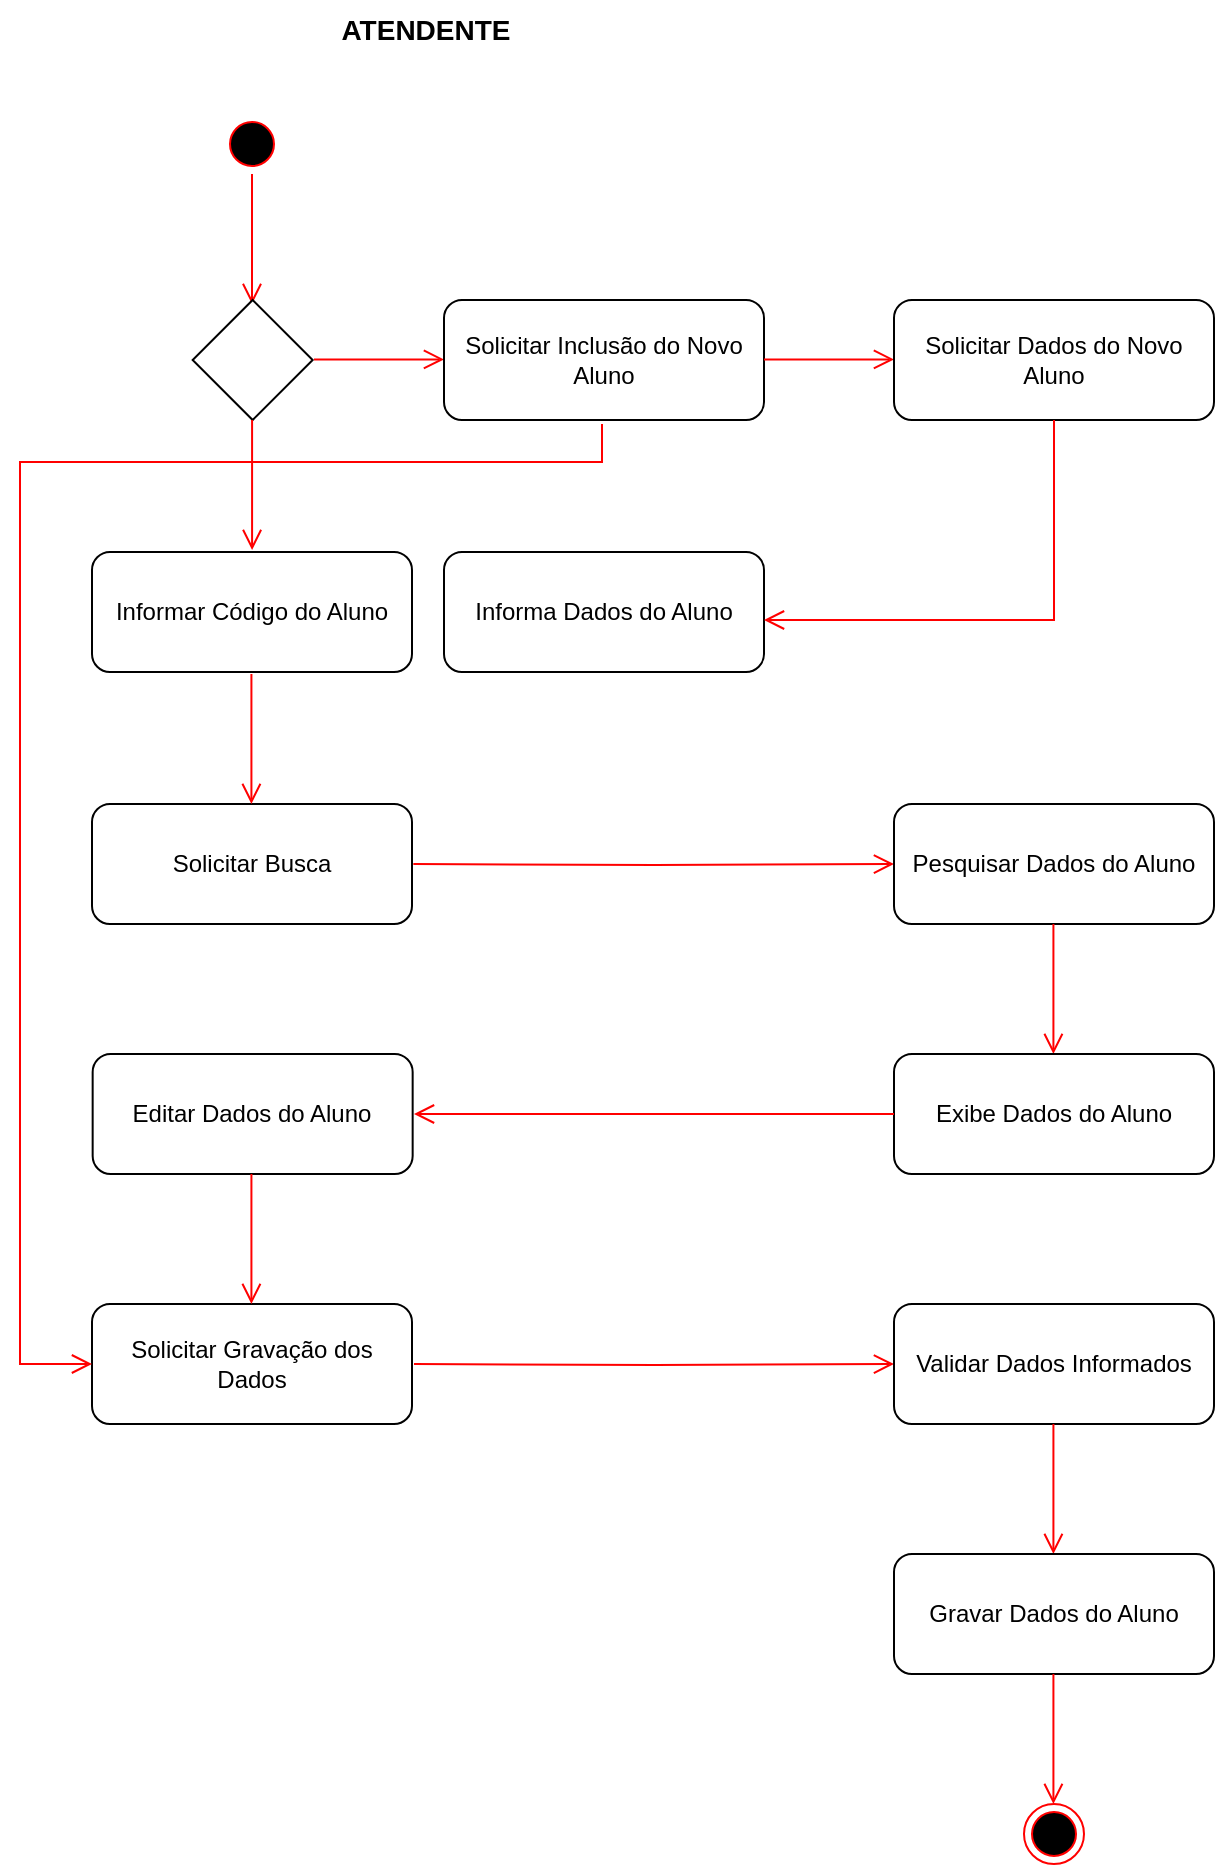 <mxfile version="18.0.6" type="github">
  <diagram id="qOKVFS1TaHOJEAsKqhCK" name="Page-1">
    <mxGraphModel dx="1470" dy="1495" grid="1" gridSize="10" guides="1" tooltips="1" connect="1" arrows="1" fold="1" page="1" pageScale="1" pageWidth="827" pageHeight="1169" math="0" shadow="0">
      <root>
        <mxCell id="0" />
        <mxCell id="1" parent="0" />
        <mxCell id="y-Nx_2vNeydvTT5IyFKc-3" value="Informar Código do Aluno" style="rounded=1;whiteSpace=wrap;html=1;shadow=0;" vertex="1" parent="1">
          <mxGeometry x="6" y="226" width="160" height="60" as="geometry" />
        </mxCell>
        <mxCell id="y-Nx_2vNeydvTT5IyFKc-10" value="Solicitar Busca" style="rounded=1;whiteSpace=wrap;html=1;shadow=0;" vertex="1" parent="1">
          <mxGeometry x="6" y="352" width="160" height="60" as="geometry" />
        </mxCell>
        <mxCell id="y-Nx_2vNeydvTT5IyFKc-11" value="&lt;b&gt;&lt;font style=&quot;font-size: 14px;&quot;&gt;ATENDENTE&lt;/font&gt;&lt;/b&gt;" style="text;html=1;strokeColor=none;fillColor=none;align=center;verticalAlign=middle;whiteSpace=wrap;rounded=0;shadow=0;glass=0;sketch=0;" vertex="1" parent="1">
          <mxGeometry x="100" y="-50" width="146" height="30" as="geometry" />
        </mxCell>
        <mxCell id="y-Nx_2vNeydvTT5IyFKc-14" value="" style="ellipse;html=1;shape=startState;fillColor=#000000;strokeColor=#ff0000;rounded=0;shadow=0;glass=0;sketch=0;" vertex="1" parent="1">
          <mxGeometry x="71" y="7" width="30" height="30" as="geometry" />
        </mxCell>
        <mxCell id="y-Nx_2vNeydvTT5IyFKc-15" value="" style="edgeStyle=orthogonalEdgeStyle;html=1;verticalAlign=bottom;endArrow=open;endSize=8;strokeColor=#ff0000;rounded=0;entryX=0.5;entryY=0;entryDx=0;entryDy=0;" edge="1" source="y-Nx_2vNeydvTT5IyFKc-14" parent="1">
          <mxGeometry relative="1" as="geometry">
            <mxPoint x="86" y="102.0" as="targetPoint" />
          </mxGeometry>
        </mxCell>
        <mxCell id="y-Nx_2vNeydvTT5IyFKc-20" value="" style="edgeStyle=orthogonalEdgeStyle;html=1;verticalAlign=bottom;endArrow=open;endSize=8;strokeColor=#ff0000;rounded=0;entryX=0.5;entryY=0;entryDx=0;entryDy=0;" edge="1" parent="1">
          <mxGeometry relative="1" as="geometry">
            <mxPoint x="85.71" y="352" as="targetPoint" />
            <mxPoint x="85.71" y="287" as="sourcePoint" />
          </mxGeometry>
        </mxCell>
        <mxCell id="y-Nx_2vNeydvTT5IyFKc-21" value="" style="edgeStyle=orthogonalEdgeStyle;html=1;verticalAlign=bottom;endArrow=open;endSize=8;strokeColor=#ff0000;rounded=0;entryX=0;entryY=0.5;entryDx=0;entryDy=0;" edge="1" parent="1" target="y-Nx_2vNeydvTT5IyFKc-23">
          <mxGeometry relative="1" as="geometry">
            <mxPoint x="231.666" y="382" as="targetPoint" />
            <mxPoint x="166.667" y="382" as="sourcePoint" />
          </mxGeometry>
        </mxCell>
        <mxCell id="y-Nx_2vNeydvTT5IyFKc-23" value="&lt;div style=&quot;background-color: transparent;&quot;&gt;Pesquisar Dados do Aluno&lt;/div&gt;" style="rounded=1;whiteSpace=wrap;html=1;shadow=0;" vertex="1" parent="1">
          <mxGeometry x="407" y="352" width="160" height="60" as="geometry" />
        </mxCell>
        <mxCell id="y-Nx_2vNeydvTT5IyFKc-24" value="" style="edgeStyle=orthogonalEdgeStyle;html=1;verticalAlign=bottom;endArrow=open;endSize=8;strokeColor=#ff0000;rounded=0;entryX=0.5;entryY=0;entryDx=0;entryDy=0;" edge="1" parent="1">
          <mxGeometry relative="1" as="geometry">
            <mxPoint x="486.71" y="477.0" as="targetPoint" />
            <mxPoint x="486.71" y="412" as="sourcePoint" />
          </mxGeometry>
        </mxCell>
        <mxCell id="y-Nx_2vNeydvTT5IyFKc-25" value="Exibe Dados do Aluno" style="rounded=1;whiteSpace=wrap;html=1;shadow=0;" vertex="1" parent="1">
          <mxGeometry x="407" y="477" width="160" height="60" as="geometry" />
        </mxCell>
        <mxCell id="y-Nx_2vNeydvTT5IyFKc-26" value="" style="edgeStyle=orthogonalEdgeStyle;html=1;verticalAlign=bottom;endArrow=open;endSize=8;strokeColor=#ff0000;rounded=0;exitX=0;exitY=0.5;exitDx=0;exitDy=0;" edge="1" parent="1" source="y-Nx_2vNeydvTT5IyFKc-25">
          <mxGeometry relative="1" as="geometry">
            <mxPoint x="166.997" y="507.0" as="targetPoint" />
            <mxPoint x="231.996" y="507.0" as="sourcePoint" />
          </mxGeometry>
        </mxCell>
        <mxCell id="y-Nx_2vNeydvTT5IyFKc-27" value="Editar Dados do Aluno" style="rounded=1;whiteSpace=wrap;html=1;shadow=0;" vertex="1" parent="1">
          <mxGeometry x="6.33" y="477" width="160" height="60" as="geometry" />
        </mxCell>
        <mxCell id="y-Nx_2vNeydvTT5IyFKc-28" value="Solicitar Gravação dos Dados" style="rounded=1;whiteSpace=wrap;html=1;shadow=0;" vertex="1" parent="1">
          <mxGeometry x="6" y="602" width="160" height="60" as="geometry" />
        </mxCell>
        <mxCell id="y-Nx_2vNeydvTT5IyFKc-29" value="" style="edgeStyle=orthogonalEdgeStyle;html=1;verticalAlign=bottom;endArrow=open;endSize=8;strokeColor=#ff0000;rounded=0;entryX=0.5;entryY=0;entryDx=0;entryDy=0;" edge="1" parent="1">
          <mxGeometry relative="1" as="geometry">
            <mxPoint x="85.71" y="602.0" as="targetPoint" />
            <mxPoint x="85.71" y="537" as="sourcePoint" />
          </mxGeometry>
        </mxCell>
        <mxCell id="y-Nx_2vNeydvTT5IyFKc-30" value="" style="edgeStyle=orthogonalEdgeStyle;html=1;verticalAlign=bottom;endArrow=open;endSize=8;strokeColor=#ff0000;rounded=0;entryX=0;entryY=0.5;entryDx=0;entryDy=0;" edge="1" parent="1" target="y-Nx_2vNeydvTT5IyFKc-31">
          <mxGeometry relative="1" as="geometry">
            <mxPoint x="231.996" y="632" as="targetPoint" />
            <mxPoint x="166.997" y="632" as="sourcePoint" />
          </mxGeometry>
        </mxCell>
        <mxCell id="y-Nx_2vNeydvTT5IyFKc-31" value="Validar Dados Informados" style="rounded=1;whiteSpace=wrap;html=1;shadow=0;" vertex="1" parent="1">
          <mxGeometry x="407" y="602" width="160" height="60" as="geometry" />
        </mxCell>
        <mxCell id="y-Nx_2vNeydvTT5IyFKc-32" value="" style="edgeStyle=orthogonalEdgeStyle;html=1;verticalAlign=bottom;endArrow=open;endSize=8;strokeColor=#ff0000;rounded=0;entryX=0.5;entryY=0;entryDx=0;entryDy=0;" edge="1" parent="1">
          <mxGeometry relative="1" as="geometry">
            <mxPoint x="486.71" y="727" as="targetPoint" />
            <mxPoint x="486.71" y="662" as="sourcePoint" />
          </mxGeometry>
        </mxCell>
        <mxCell id="y-Nx_2vNeydvTT5IyFKc-33" value="Gravar Dados do Aluno" style="rounded=1;whiteSpace=wrap;html=1;shadow=0;" vertex="1" parent="1">
          <mxGeometry x="407" y="727" width="160" height="60" as="geometry" />
        </mxCell>
        <mxCell id="y-Nx_2vNeydvTT5IyFKc-34" value="" style="ellipse;html=1;shape=endState;fillColor=#000000;strokeColor=#ff0000;rounded=0;shadow=0;glass=0;sketch=0;fontSize=14;" vertex="1" parent="1">
          <mxGeometry x="472" y="852" width="30" height="30" as="geometry" />
        </mxCell>
        <mxCell id="y-Nx_2vNeydvTT5IyFKc-35" value="" style="edgeStyle=orthogonalEdgeStyle;html=1;verticalAlign=bottom;endArrow=open;endSize=8;strokeColor=#ff0000;rounded=0;entryX=0.5;entryY=0;entryDx=0;entryDy=0;" edge="1" parent="1">
          <mxGeometry relative="1" as="geometry">
            <mxPoint x="486.71" y="852" as="targetPoint" />
            <mxPoint x="486.71" y="787" as="sourcePoint" />
          </mxGeometry>
        </mxCell>
        <mxCell id="y-Nx_2vNeydvTT5IyFKc-38" value="" style="rhombus;whiteSpace=wrap;html=1;rounded=0;shadow=0;glass=0;sketch=0;resizeWidth=1;resizeHeight=1;" vertex="1" parent="1">
          <mxGeometry x="56.33" y="100" width="60" height="60" as="geometry" />
        </mxCell>
        <mxCell id="y-Nx_2vNeydvTT5IyFKc-39" value="" style="edgeStyle=orthogonalEdgeStyle;html=1;verticalAlign=bottom;endArrow=open;endSize=8;strokeColor=#ff0000;rounded=0;entryX=0.5;entryY=0;entryDx=0;entryDy=0;" edge="1" parent="1">
          <mxGeometry relative="1" as="geometry">
            <mxPoint x="86.04" y="225" as="targetPoint" />
            <mxPoint x="86.04" y="160" as="sourcePoint" />
          </mxGeometry>
        </mxCell>
        <mxCell id="y-Nx_2vNeydvTT5IyFKc-40" value="" style="edgeStyle=orthogonalEdgeStyle;html=1;verticalAlign=bottom;endArrow=open;endSize=8;strokeColor=#ff0000;rounded=0;" edge="1" parent="1">
          <mxGeometry relative="1" as="geometry">
            <mxPoint x="181.996" y="129.74" as="targetPoint" />
            <mxPoint x="116.997" y="129.74" as="sourcePoint" />
          </mxGeometry>
        </mxCell>
        <mxCell id="y-Nx_2vNeydvTT5IyFKc-41" value="Solicitar Inclusão do Novo Aluno" style="rounded=1;whiteSpace=wrap;html=1;shadow=0;" vertex="1" parent="1">
          <mxGeometry x="182" y="100" width="160" height="60" as="geometry" />
        </mxCell>
        <mxCell id="y-Nx_2vNeydvTT5IyFKc-42" value="" style="edgeStyle=orthogonalEdgeStyle;html=1;verticalAlign=bottom;endArrow=open;endSize=8;strokeColor=#ff0000;rounded=0;" edge="1" parent="1">
          <mxGeometry relative="1" as="geometry">
            <mxPoint x="406.996" y="129.74" as="targetPoint" />
            <mxPoint x="341.997" y="129.74" as="sourcePoint" />
          </mxGeometry>
        </mxCell>
        <mxCell id="y-Nx_2vNeydvTT5IyFKc-43" value="Solicitar Dados do Novo Aluno" style="rounded=1;whiteSpace=wrap;html=1;shadow=0;" vertex="1" parent="1">
          <mxGeometry x="407" y="100" width="160" height="60" as="geometry" />
        </mxCell>
        <mxCell id="y-Nx_2vNeydvTT5IyFKc-44" value="Informa Dados do Aluno" style="rounded=1;whiteSpace=wrap;html=1;shadow=0;" vertex="1" parent="1">
          <mxGeometry x="182" y="226" width="160" height="60" as="geometry" />
        </mxCell>
        <mxCell id="y-Nx_2vNeydvTT5IyFKc-45" value="" style="edgeStyle=orthogonalEdgeStyle;html=1;verticalAlign=bottom;endArrow=open;endSize=8;strokeColor=#ff0000;rounded=0;exitX=0.5;exitY=1;exitDx=0;exitDy=0;" edge="1" parent="1" source="y-Nx_2vNeydvTT5IyFKc-43">
          <mxGeometry relative="1" as="geometry">
            <mxPoint x="341.997" y="260" as="targetPoint" />
            <mxPoint x="406.996" y="260" as="sourcePoint" />
            <Array as="points">
              <mxPoint x="487" y="260" />
            </Array>
          </mxGeometry>
        </mxCell>
        <mxCell id="y-Nx_2vNeydvTT5IyFKc-46" value="" style="edgeStyle=orthogonalEdgeStyle;html=1;verticalAlign=bottom;endArrow=open;endSize=8;strokeColor=#ff0000;rounded=0;entryX=0;entryY=0.75;entryDx=0;entryDy=0;" edge="1" parent="1">
          <mxGeometry relative="1" as="geometry">
            <mxPoint x="6" y="632" as="targetPoint" />
            <mxPoint x="261" y="162" as="sourcePoint" />
            <Array as="points">
              <mxPoint x="261" y="181" />
              <mxPoint x="-30" y="181" />
              <mxPoint x="-30" y="632" />
            </Array>
          </mxGeometry>
        </mxCell>
      </root>
    </mxGraphModel>
  </diagram>
</mxfile>
